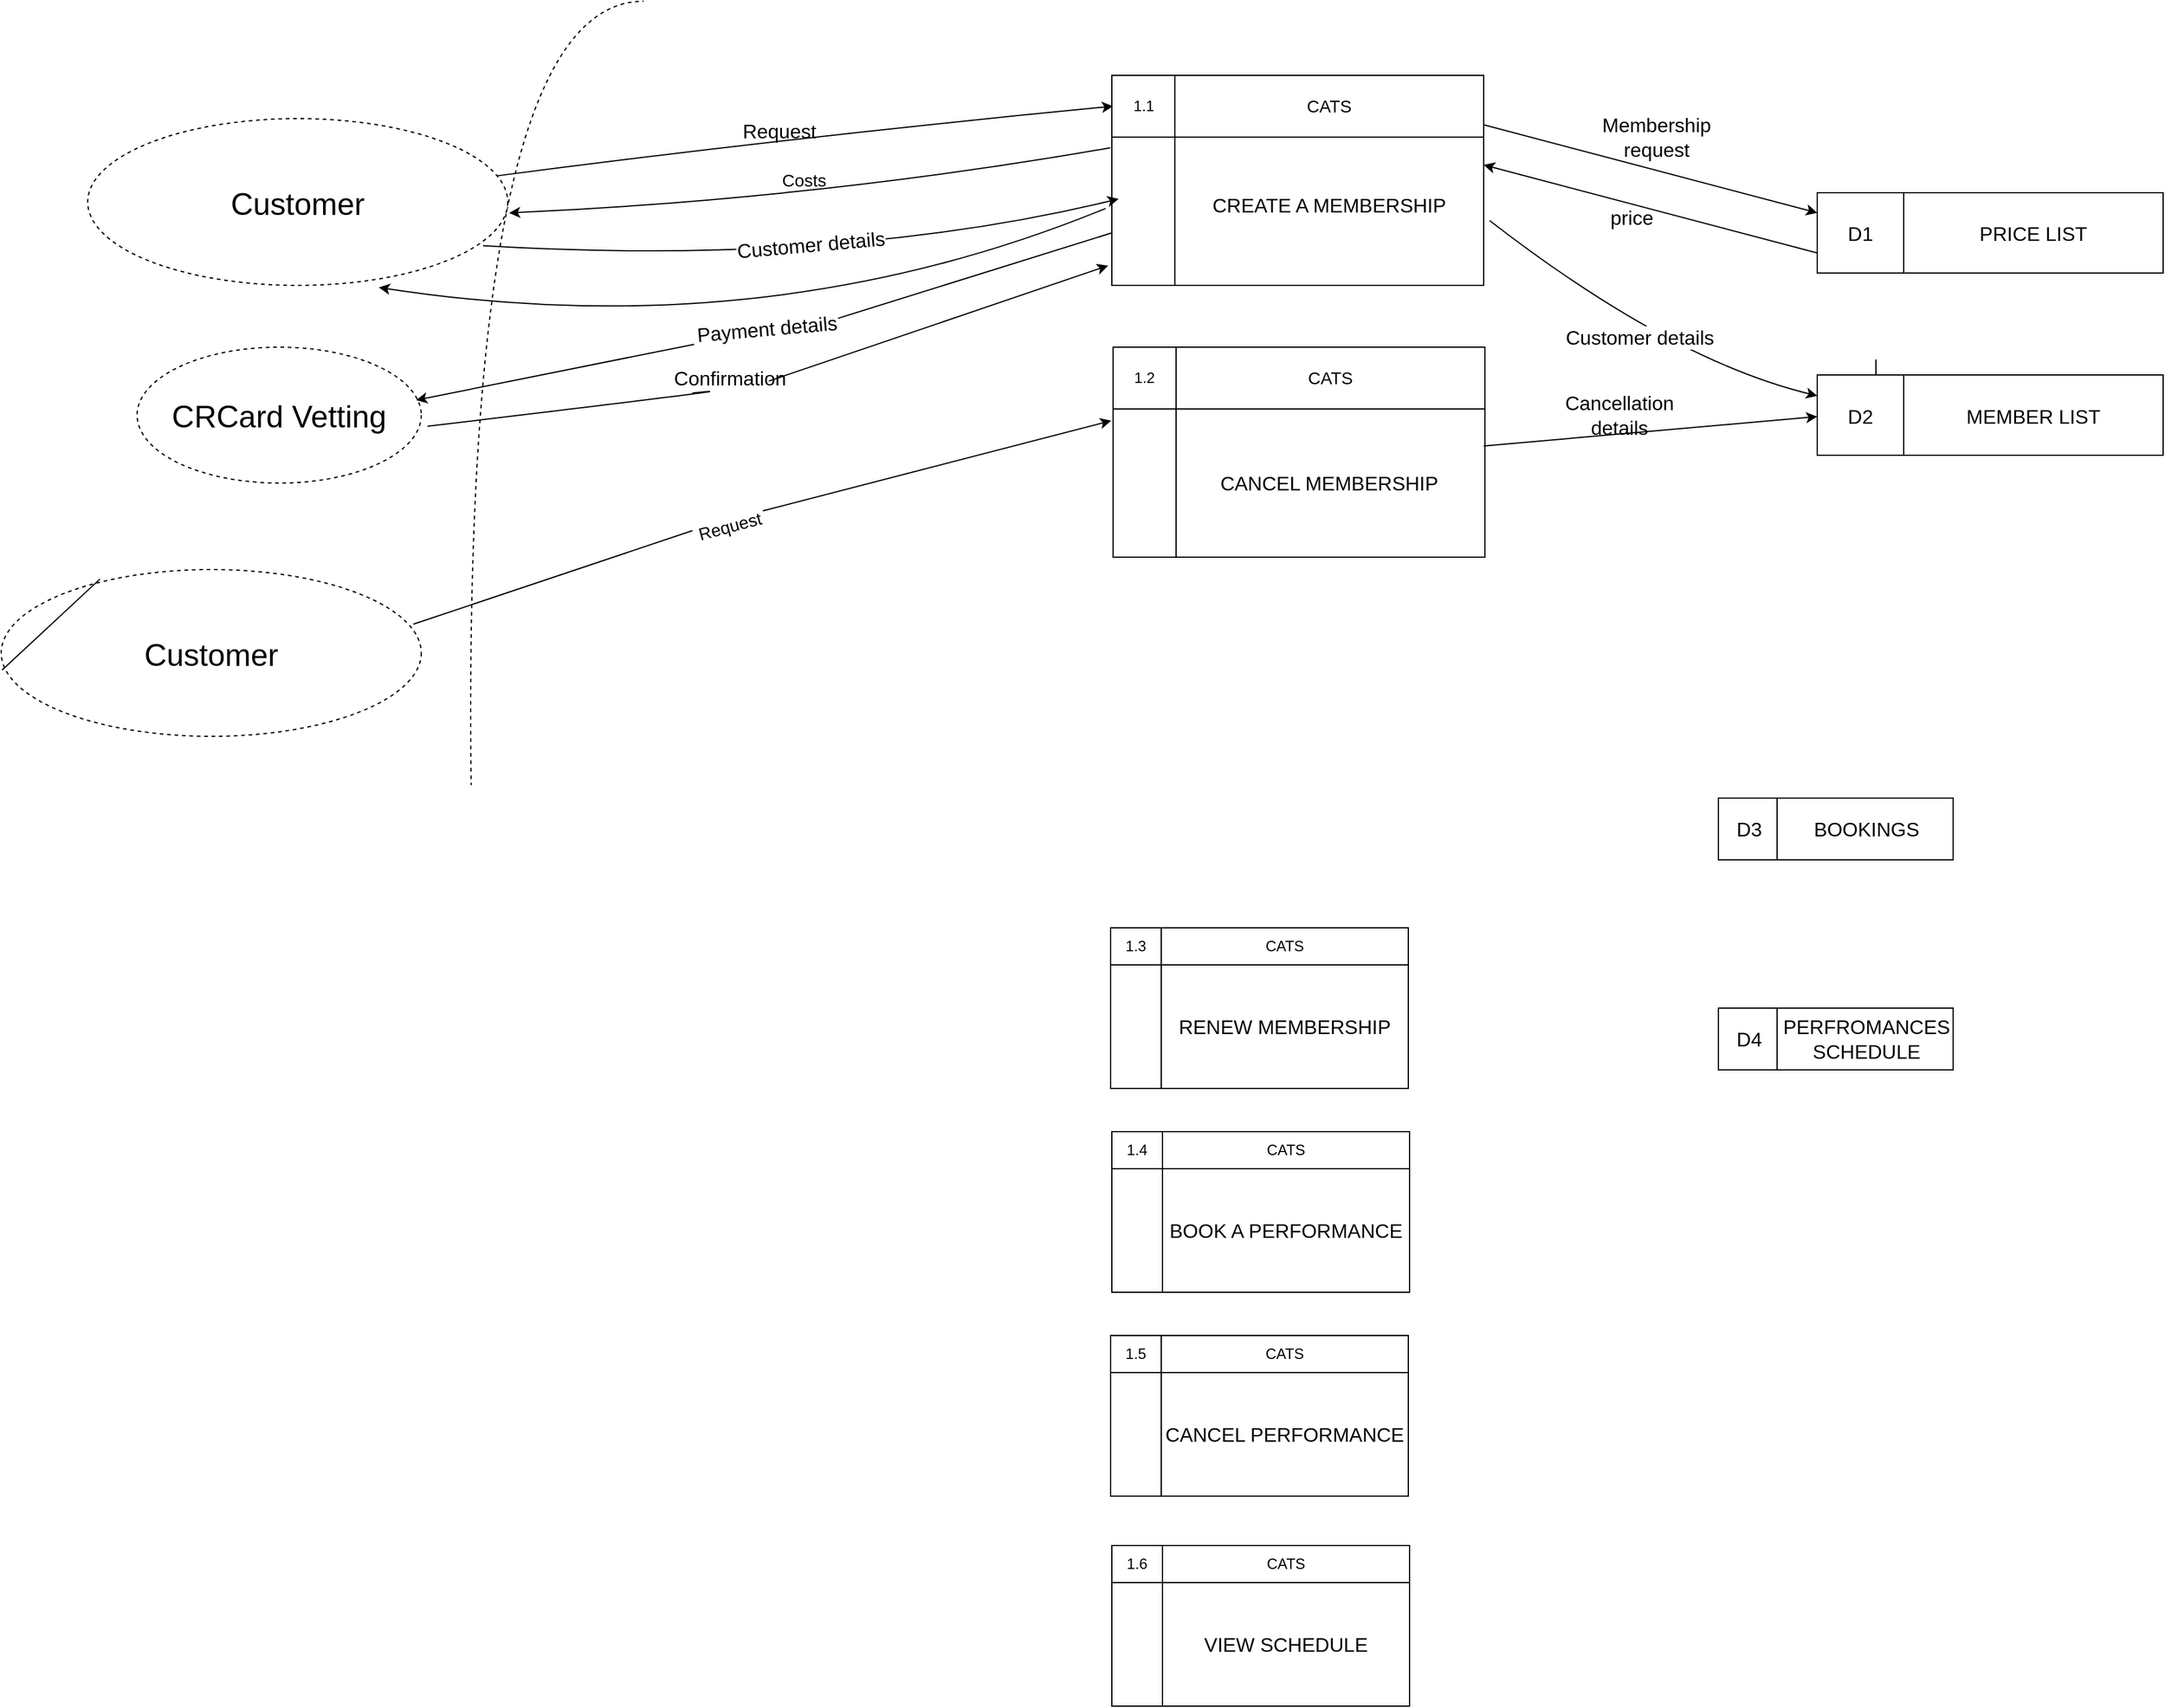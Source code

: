 <mxfile version="16.0.0" type="device"><diagram id="C5RBs43oDa-KdzZeNtuy" name="Page-1"><mxGraphModel dx="2385" dy="2239" grid="1" gridSize="10" guides="1" tooltips="1" connect="1" arrows="1" fold="1" page="1" pageScale="1" pageWidth="827" pageHeight="1169" math="0" shadow="0"><root><mxCell id="WIyWlLk6GJQsqaUBKTNV-0"/><mxCell id="WIyWlLk6GJQsqaUBKTNV-1" parent="WIyWlLk6GJQsqaUBKTNV-0"/><mxCell id="psqjBR8Vvhe6dc6RGKZn-111" value="" style="shape=internalStorage;whiteSpace=wrap;html=1;backgroundOutline=1;dx=51;dy=50;" vertex="1" parent="WIyWlLk6GJQsqaUBKTNV-1"><mxGeometry x="300" y="270" width="301" height="170" as="geometry"/></mxCell><mxCell id="psqjBR8Vvhe6dc6RGKZn-0" value="" style="shape=internalStorage;whiteSpace=wrap;html=1;backgroundOutline=1;dx=41;dy=30;" vertex="1" parent="WIyWlLk6GJQsqaUBKTNV-1"><mxGeometry x="299" y="905" width="241" height="130" as="geometry"/></mxCell><mxCell id="psqjBR8Vvhe6dc6RGKZn-2" value="1.4" style="text;html=1;strokeColor=none;fillColor=none;align=center;verticalAlign=middle;whiteSpace=wrap;rounded=0;" vertex="1" parent="WIyWlLk6GJQsqaUBKTNV-1"><mxGeometry x="299" y="905" width="41" height="30" as="geometry"/></mxCell><mxCell id="psqjBR8Vvhe6dc6RGKZn-3" value="CATS" style="text;html=1;strokeColor=none;fillColor=none;align=center;verticalAlign=middle;whiteSpace=wrap;rounded=0;" vertex="1" parent="WIyWlLk6GJQsqaUBKTNV-1"><mxGeometry x="340" y="905" width="200" height="30" as="geometry"/></mxCell><mxCell id="psqjBR8Vvhe6dc6RGKZn-4" value="&lt;font style=&quot;font-size: 16px&quot;&gt;BOOK A PERFORMANCE&lt;/font&gt;" style="text;html=1;strokeColor=none;fillColor=none;align=center;verticalAlign=middle;whiteSpace=wrap;rounded=0;" vertex="1" parent="WIyWlLk6GJQsqaUBKTNV-1"><mxGeometry x="340" y="935" width="200" height="100" as="geometry"/></mxCell><mxCell id="psqjBR8Vvhe6dc6RGKZn-22" value="" style="shape=internalStorage;whiteSpace=wrap;html=1;backgroundOutline=1;dx=51;dy=50;" vertex="1" parent="WIyWlLk6GJQsqaUBKTNV-1"><mxGeometry x="299" y="50" width="301" height="170" as="geometry"/></mxCell><mxCell id="psqjBR8Vvhe6dc6RGKZn-23" value="1.1" style="text;html=1;strokeColor=none;fillColor=none;align=center;verticalAlign=middle;whiteSpace=wrap;rounded=0;" vertex="1" parent="WIyWlLk6GJQsqaUBKTNV-1"><mxGeometry x="300" y="50" width="50" height="50" as="geometry"/></mxCell><mxCell id="psqjBR8Vvhe6dc6RGKZn-24" value="&lt;font style=&quot;font-size: 14px&quot;&gt;CATS&lt;/font&gt;" style="text;html=1;strokeColor=none;fillColor=none;align=center;verticalAlign=middle;whiteSpace=wrap;rounded=0;" vertex="1" parent="WIyWlLk6GJQsqaUBKTNV-1"><mxGeometry x="350" y="50" width="250" height="50" as="geometry"/></mxCell><mxCell id="psqjBR8Vvhe6dc6RGKZn-25" value="&lt;font style=&quot;font-size: 16px&quot;&gt;CREATE A MEMBERSHIP&lt;/font&gt;" style="text;html=1;strokeColor=none;fillColor=none;align=center;verticalAlign=middle;whiteSpace=wrap;rounded=0;" vertex="1" parent="WIyWlLk6GJQsqaUBKTNV-1"><mxGeometry x="350" y="90" width="250" height="130" as="geometry"/></mxCell><mxCell id="psqjBR8Vvhe6dc6RGKZn-27" value="1.2" style="text;html=1;strokeColor=none;fillColor=none;align=center;verticalAlign=middle;whiteSpace=wrap;rounded=0;" vertex="1" parent="WIyWlLk6GJQsqaUBKTNV-1"><mxGeometry x="300" y="270" width="51" height="50" as="geometry"/></mxCell><mxCell id="psqjBR8Vvhe6dc6RGKZn-29" value="&lt;span style=&quot;font-size: 16px&quot;&gt;CANCEL MEMBERSHIP&lt;/span&gt;" style="text;html=1;strokeColor=none;fillColor=none;align=center;verticalAlign=middle;whiteSpace=wrap;rounded=0;" vertex="1" parent="WIyWlLk6GJQsqaUBKTNV-1"><mxGeometry x="350" y="320" width="250" height="120" as="geometry"/></mxCell><mxCell id="psqjBR8Vvhe6dc6RGKZn-30" value="" style="shape=internalStorage;whiteSpace=wrap;html=1;backgroundOutline=1;dx=41;dy=30;" vertex="1" parent="WIyWlLk6GJQsqaUBKTNV-1"><mxGeometry x="298" y="740" width="241" height="130" as="geometry"/></mxCell><mxCell id="psqjBR8Vvhe6dc6RGKZn-31" value="1.3" style="text;html=1;strokeColor=none;fillColor=none;align=center;verticalAlign=middle;whiteSpace=wrap;rounded=0;" vertex="1" parent="WIyWlLk6GJQsqaUBKTNV-1"><mxGeometry x="298" y="740" width="41" height="30" as="geometry"/></mxCell><mxCell id="psqjBR8Vvhe6dc6RGKZn-32" value="CATS" style="text;html=1;strokeColor=none;fillColor=none;align=center;verticalAlign=middle;whiteSpace=wrap;rounded=0;" vertex="1" parent="WIyWlLk6GJQsqaUBKTNV-1"><mxGeometry x="339" y="740" width="200" height="30" as="geometry"/></mxCell><mxCell id="psqjBR8Vvhe6dc6RGKZn-33" value="&lt;span style=&quot;font-size: 16px&quot;&gt;RENEW MEMBERSHIP&lt;/span&gt;" style="text;html=1;strokeColor=none;fillColor=none;align=center;verticalAlign=middle;whiteSpace=wrap;rounded=0;" vertex="1" parent="WIyWlLk6GJQsqaUBKTNV-1"><mxGeometry x="339" y="770" width="200" height="100" as="geometry"/></mxCell><mxCell id="psqjBR8Vvhe6dc6RGKZn-34" value="" style="shape=internalStorage;whiteSpace=wrap;html=1;backgroundOutline=1;dx=41;dy=30;" vertex="1" parent="WIyWlLk6GJQsqaUBKTNV-1"><mxGeometry x="298" y="1070" width="241" height="130" as="geometry"/></mxCell><mxCell id="psqjBR8Vvhe6dc6RGKZn-35" value="1.5" style="text;html=1;strokeColor=none;fillColor=none;align=center;verticalAlign=middle;whiteSpace=wrap;rounded=0;" vertex="1" parent="WIyWlLk6GJQsqaUBKTNV-1"><mxGeometry x="298" y="1070" width="41" height="30" as="geometry"/></mxCell><mxCell id="psqjBR8Vvhe6dc6RGKZn-36" value="CATS" style="text;html=1;strokeColor=none;fillColor=none;align=center;verticalAlign=middle;whiteSpace=wrap;rounded=0;" vertex="1" parent="WIyWlLk6GJQsqaUBKTNV-1"><mxGeometry x="339" y="1070" width="200" height="30" as="geometry"/></mxCell><mxCell id="psqjBR8Vvhe6dc6RGKZn-37" value="&lt;span style=&quot;font-size: 16px&quot;&gt;CANCEL PERFORMANCE&lt;/span&gt;" style="text;html=1;strokeColor=none;fillColor=none;align=center;verticalAlign=middle;whiteSpace=wrap;rounded=0;" vertex="1" parent="WIyWlLk6GJQsqaUBKTNV-1"><mxGeometry x="339" y="1100" width="200" height="100" as="geometry"/></mxCell><mxCell id="psqjBR8Vvhe6dc6RGKZn-38" value="" style="shape=internalStorage;whiteSpace=wrap;html=1;backgroundOutline=1;dx=41;dy=30;" vertex="1" parent="WIyWlLk6GJQsqaUBKTNV-1"><mxGeometry x="299" y="1240" width="241" height="130" as="geometry"/></mxCell><mxCell id="psqjBR8Vvhe6dc6RGKZn-39" value="1.6" style="text;html=1;strokeColor=none;fillColor=none;align=center;verticalAlign=middle;whiteSpace=wrap;rounded=0;" vertex="1" parent="WIyWlLk6GJQsqaUBKTNV-1"><mxGeometry x="299" y="1240" width="41" height="30" as="geometry"/></mxCell><mxCell id="psqjBR8Vvhe6dc6RGKZn-40" value="CATS" style="text;html=1;strokeColor=none;fillColor=none;align=center;verticalAlign=middle;whiteSpace=wrap;rounded=0;" vertex="1" parent="WIyWlLk6GJQsqaUBKTNV-1"><mxGeometry x="340" y="1240" width="200" height="30" as="geometry"/></mxCell><mxCell id="psqjBR8Vvhe6dc6RGKZn-41" value="&lt;span style=&quot;font-size: 16px&quot;&gt;VIEW SCHEDULE&lt;/span&gt;" style="text;html=1;strokeColor=none;fillColor=none;align=center;verticalAlign=middle;whiteSpace=wrap;rounded=0;" vertex="1" parent="WIyWlLk6GJQsqaUBKTNV-1"><mxGeometry x="340" y="1270" width="200" height="100" as="geometry"/></mxCell><mxCell id="psqjBR8Vvhe6dc6RGKZn-47" value="" style="endArrow=none;html=1;rounded=0;fontSize=16;exitX=0.25;exitY=0;exitDx=0;exitDy=0;entryX=0.25;entryY=1;entryDx=0;entryDy=0;" edge="1" parent="WIyWlLk6GJQsqaUBKTNV-1"><mxGeometry width="50" height="50" relative="1" as="geometry"><mxPoint x="917.5" y="280" as="sourcePoint"/><mxPoint x="917.5" y="330" as="targetPoint"/></mxGeometry></mxCell><mxCell id="psqjBR8Vvhe6dc6RGKZn-54" value="" style="rounded=0;whiteSpace=wrap;html=1;fontSize=16;" vertex="1" parent="WIyWlLk6GJQsqaUBKTNV-1"><mxGeometry x="790" y="635" width="190" height="50" as="geometry"/></mxCell><mxCell id="psqjBR8Vvhe6dc6RGKZn-55" value="" style="endArrow=none;html=1;rounded=0;fontSize=16;exitX=0.25;exitY=0;exitDx=0;exitDy=0;entryX=0.25;entryY=1;entryDx=0;entryDy=0;" edge="1" source="psqjBR8Vvhe6dc6RGKZn-54" target="psqjBR8Vvhe6dc6RGKZn-54" parent="WIyWlLk6GJQsqaUBKTNV-1"><mxGeometry width="50" height="50" relative="1" as="geometry"><mxPoint x="580" y="875" as="sourcePoint"/><mxPoint x="824" y="685" as="targetPoint"/></mxGeometry></mxCell><mxCell id="psqjBR8Vvhe6dc6RGKZn-56" value="D3" style="text;html=1;strokeColor=none;fillColor=none;align=center;verticalAlign=middle;whiteSpace=wrap;rounded=0;fontSize=16;" vertex="1" parent="WIyWlLk6GJQsqaUBKTNV-1"><mxGeometry x="790" y="635" width="50" height="50" as="geometry"/></mxCell><mxCell id="psqjBR8Vvhe6dc6RGKZn-57" value="BOOKINGS" style="text;html=1;strokeColor=none;fillColor=none;align=center;verticalAlign=middle;whiteSpace=wrap;rounded=0;fontSize=16;" vertex="1" parent="WIyWlLk6GJQsqaUBKTNV-1"><mxGeometry x="840" y="635" width="140" height="50" as="geometry"/></mxCell><mxCell id="psqjBR8Vvhe6dc6RGKZn-58" value="" style="rounded=0;whiteSpace=wrap;html=1;fontSize=16;" vertex="1" parent="WIyWlLk6GJQsqaUBKTNV-1"><mxGeometry x="790" y="805" width="190" height="50" as="geometry"/></mxCell><mxCell id="psqjBR8Vvhe6dc6RGKZn-59" value="" style="endArrow=none;html=1;rounded=0;fontSize=16;exitX=0.25;exitY=0;exitDx=0;exitDy=0;entryX=0.25;entryY=1;entryDx=0;entryDy=0;" edge="1" source="psqjBR8Vvhe6dc6RGKZn-58" target="psqjBR8Vvhe6dc6RGKZn-58" parent="WIyWlLk6GJQsqaUBKTNV-1"><mxGeometry width="50" height="50" relative="1" as="geometry"><mxPoint x="580" y="1045" as="sourcePoint"/><mxPoint x="824" y="855" as="targetPoint"/></mxGeometry></mxCell><mxCell id="psqjBR8Vvhe6dc6RGKZn-60" value="D4" style="text;html=1;strokeColor=none;fillColor=none;align=center;verticalAlign=middle;whiteSpace=wrap;rounded=0;fontSize=16;" vertex="1" parent="WIyWlLk6GJQsqaUBKTNV-1"><mxGeometry x="790" y="805" width="50" height="50" as="geometry"/></mxCell><mxCell id="psqjBR8Vvhe6dc6RGKZn-61" value="PERFROMANCES SCHEDULE" style="text;html=1;strokeColor=none;fillColor=none;align=center;verticalAlign=middle;whiteSpace=wrap;rounded=0;fontSize=16;" vertex="1" parent="WIyWlLk6GJQsqaUBKTNV-1"><mxGeometry x="840" y="805" width="140" height="50" as="geometry"/></mxCell><mxCell id="psqjBR8Vvhe6dc6RGKZn-67" value="" style="shape=requiredInterface;html=1;verticalLabelPosition=bottom;sketch=0;fontSize=16;rotation=90;dashed=1;direction=south;" vertex="1" parent="WIyWlLk6GJQsqaUBKTNV-1"><mxGeometry x="-725" y="495" width="1150" height="140" as="geometry"/></mxCell><mxCell id="psqjBR8Vvhe6dc6RGKZn-68" value="" style="endArrow=classic;html=1;fontSize=16;strokeColor=default;curved=1;exitX=1;exitY=0;exitDx=0;exitDy=0;entryX=0;entryY=0.25;entryDx=0;entryDy=0;" edge="1" parent="WIyWlLk6GJQsqaUBKTNV-1" source="psqjBR8Vvhe6dc6RGKZn-25" target="psqjBR8Vvhe6dc6RGKZn-87"><mxGeometry width="50" height="50" relative="1" as="geometry"><mxPoint x="650" y="365" as="sourcePoint"/><mxPoint x="790" y="280" as="targetPoint"/></mxGeometry></mxCell><mxCell id="psqjBR8Vvhe6dc6RGKZn-70" value="Membership request" style="text;html=1;strokeColor=none;fillColor=none;align=center;verticalAlign=middle;whiteSpace=wrap;rounded=0;dashed=1;fontSize=16;" vertex="1" parent="WIyWlLk6GJQsqaUBKTNV-1"><mxGeometry x="710" y="85" width="60" height="30" as="geometry"/></mxCell><mxCell id="psqjBR8Vvhe6dc6RGKZn-71" value="&lt;font style=&quot;font-size: 25px&quot;&gt;Customer&lt;/font&gt;" style="ellipse;whiteSpace=wrap;html=1;dashed=1;fontSize=16;" vertex="1" parent="WIyWlLk6GJQsqaUBKTNV-1"><mxGeometry x="-530" y="85" width="340" height="135" as="geometry"/></mxCell><mxCell id="psqjBR8Vvhe6dc6RGKZn-75" value="" style="endArrow=classic;html=1;fontSize=25;strokeColor=default;curved=1;entryX=0;entryY=0.5;entryDx=0;entryDy=0;" edge="1" parent="WIyWlLk6GJQsqaUBKTNV-1" source="psqjBR8Vvhe6dc6RGKZn-71" target="psqjBR8Vvhe6dc6RGKZn-23"><mxGeometry relative="1" as="geometry"><mxPoint x="-207.05" y="135.88" as="sourcePoint"/><mxPoint x="300" y="110" as="targetPoint"/><Array as="points"><mxPoint x="40" y="100"/></Array></mxGeometry></mxCell><mxCell id="psqjBR8Vvhe6dc6RGKZn-79" value="" style="endArrow=classic;html=1;fontSize=25;strokeColor=default;curved=1;exitX=-0.004;exitY=0.345;exitDx=0;exitDy=0;entryX=0.778;entryY=0.851;entryDx=0;entryDy=0;entryPerimeter=0;exitPerimeter=0;" edge="1" parent="WIyWlLk6GJQsqaUBKTNV-1" source="psqjBR8Vvhe6dc6RGKZn-22" target="psqjBR8Vvhe6dc6RGKZn-67"><mxGeometry relative="1" as="geometry"><mxPoint x="-40" y="180" as="sourcePoint"/><mxPoint x="60" y="180" as="targetPoint"/><Array as="points"><mxPoint x="60" y="150"/></Array></mxGeometry></mxCell><mxCell id="psqjBR8Vvhe6dc6RGKZn-82" value="" style="endArrow=classic;html=1;fontSize=25;strokeColor=default;curved=1;entryX=0;entryY=0.5;entryDx=0;entryDy=0;exitX=0.925;exitY=0.799;exitDx=0;exitDy=0;exitPerimeter=0;" edge="1" parent="WIyWlLk6GJQsqaUBKTNV-1"><mxGeometry relative="1" as="geometry"><mxPoint x="-210.0" y="187.865" as="sourcePoint"/><mxPoint x="304.5" y="150" as="targetPoint"/><Array as="points"><mxPoint x="76.5" y="205"/></Array></mxGeometry></mxCell><mxCell id="psqjBR8Vvhe6dc6RGKZn-83" value="Customer details" style="edgeLabel;resizable=0;html=1;align=center;verticalAlign=middle;dashed=1;fontSize=16;rotation=-5;" connectable="0" vertex="1" parent="psqjBR8Vvhe6dc6RGKZn-82"><mxGeometry relative="1" as="geometry"><mxPoint x="4" y="-17" as="offset"/></mxGeometry></mxCell><mxCell id="psqjBR8Vvhe6dc6RGKZn-85" value="" style="rounded=0;whiteSpace=wrap;html=1;fontSize=16;" vertex="1" parent="WIyWlLk6GJQsqaUBKTNV-1"><mxGeometry x="870" y="145" width="280" height="65" as="geometry"/></mxCell><mxCell id="psqjBR8Vvhe6dc6RGKZn-86" value="" style="endArrow=none;html=1;rounded=0;fontSize=16;exitX=0.25;exitY=0;exitDx=0;exitDy=0;entryX=0.25;entryY=1;entryDx=0;entryDy=0;" edge="1" source="psqjBR8Vvhe6dc6RGKZn-85" target="psqjBR8Vvhe6dc6RGKZn-85" parent="WIyWlLk6GJQsqaUBKTNV-1"><mxGeometry width="50" height="50" relative="1" as="geometry"><mxPoint x="660" y="385" as="sourcePoint"/><mxPoint x="904" y="195" as="targetPoint"/></mxGeometry></mxCell><mxCell id="psqjBR8Vvhe6dc6RGKZn-87" value="D1" style="text;html=1;strokeColor=none;fillColor=none;align=center;verticalAlign=middle;whiteSpace=wrap;rounded=0;fontSize=16;" vertex="1" parent="WIyWlLk6GJQsqaUBKTNV-1"><mxGeometry x="870" y="145" width="70" height="65" as="geometry"/></mxCell><mxCell id="psqjBR8Vvhe6dc6RGKZn-88" value="PRICE LIST" style="text;html=1;strokeColor=none;fillColor=none;align=center;verticalAlign=middle;whiteSpace=wrap;rounded=0;fontSize=16;" vertex="1" parent="WIyWlLk6GJQsqaUBKTNV-1"><mxGeometry x="940" y="147.5" width="210" height="60" as="geometry"/></mxCell><mxCell id="psqjBR8Vvhe6dc6RGKZn-90" value="" style="endArrow=classic;html=1;fontSize=25;strokeColor=default;curved=1;entryX=1;entryY=0.25;entryDx=0;entryDy=0;exitX=0;exitY=0.75;exitDx=0;exitDy=0;" edge="1" parent="WIyWlLk6GJQsqaUBKTNV-1" source="psqjBR8Vvhe6dc6RGKZn-87" target="psqjBR8Vvhe6dc6RGKZn-25"><mxGeometry width="50" height="50" relative="1" as="geometry"><mxPoint x="630" y="240" as="sourcePoint"/><mxPoint x="680" y="190" as="targetPoint"/></mxGeometry></mxCell><mxCell id="psqjBR8Vvhe6dc6RGKZn-91" value="price" style="text;html=1;strokeColor=none;fillColor=none;align=center;verticalAlign=middle;whiteSpace=wrap;rounded=0;dashed=1;fontSize=16;" vertex="1" parent="WIyWlLk6GJQsqaUBKTNV-1"><mxGeometry x="690" y="150" width="60" height="30" as="geometry"/></mxCell><mxCell id="psqjBR8Vvhe6dc6RGKZn-93" value="" style="endArrow=classic;html=1;fontSize=25;strokeColor=default;curved=1;entryX=0;entryY=0.25;entryDx=0;entryDy=0;exitX=1.019;exitY=0.596;exitDx=0;exitDy=0;exitPerimeter=0;" edge="1" parent="WIyWlLk6GJQsqaUBKTNV-1" source="psqjBR8Vvhe6dc6RGKZn-25" target="psqjBR8Vvhe6dc6RGKZn-52"><mxGeometry relative="1" as="geometry"><mxPoint x="490" y="269.41" as="sourcePoint"/><mxPoint x="1046.96" y="231.86" as="targetPoint"/><Array as="points"><mxPoint x="750" y="280"/></Array></mxGeometry></mxCell><mxCell id="psqjBR8Vvhe6dc6RGKZn-94" value="Customer details" style="edgeLabel;resizable=0;html=1;align=center;verticalAlign=middle;dashed=1;fontSize=16;" connectable="0" vertex="1" parent="psqjBR8Vvhe6dc6RGKZn-93"><mxGeometry relative="1" as="geometry"/></mxCell><mxCell id="psqjBR8Vvhe6dc6RGKZn-95" value="&lt;font style=&quot;font-size: 25px&quot;&gt;CRCard Vetting&lt;/font&gt;" style="ellipse;whiteSpace=wrap;html=1;dashed=1;fontSize=16;" vertex="1" parent="WIyWlLk6GJQsqaUBKTNV-1"><mxGeometry x="-490" y="270" width="230" height="110" as="geometry"/></mxCell><mxCell id="psqjBR8Vvhe6dc6RGKZn-98" value="" style="endArrow=classic;html=1;fontSize=16;strokeColor=default;curved=1;exitX=0;exitY=0.75;exitDx=0;exitDy=0;entryX=0.982;entryY=0.39;entryDx=0;entryDy=0;entryPerimeter=0;startArrow=none;" edge="1" parent="WIyWlLk6GJQsqaUBKTNV-1" source="psqjBR8Vvhe6dc6RGKZn-101" target="psqjBR8Vvhe6dc6RGKZn-95"><mxGeometry width="50" height="50" relative="1" as="geometry"><mxPoint x="290" y="190" as="sourcePoint"/><mxPoint x="30" y="290" as="targetPoint"/></mxGeometry></mxCell><mxCell id="psqjBR8Vvhe6dc6RGKZn-99" value="Request" style="text;html=1;strokeColor=none;fillColor=none;align=center;verticalAlign=middle;whiteSpace=wrap;rounded=0;dashed=1;fontSize=16;" vertex="1" parent="WIyWlLk6GJQsqaUBKTNV-1"><mxGeometry y="80" width="60" height="30" as="geometry"/></mxCell><mxCell id="psqjBR8Vvhe6dc6RGKZn-101" value="Payment details" style="text;html=1;strokeColor=none;fillColor=none;align=center;verticalAlign=middle;whiteSpace=wrap;rounded=0;dashed=1;fontSize=16;rotation=-5;" vertex="1" parent="WIyWlLk6GJQsqaUBKTNV-1"><mxGeometry x="-40" y="240" width="120" height="30" as="geometry"/></mxCell><mxCell id="psqjBR8Vvhe6dc6RGKZn-103" value="" style="endArrow=none;html=1;fontSize=16;strokeColor=default;curved=1;exitX=0;exitY=0.75;exitDx=0;exitDy=0;entryX=0.982;entryY=0.39;entryDx=0;entryDy=0;entryPerimeter=0;" edge="1" parent="WIyWlLk6GJQsqaUBKTNV-1" source="psqjBR8Vvhe6dc6RGKZn-22" target="psqjBR8Vvhe6dc6RGKZn-101"><mxGeometry width="50" height="50" relative="1" as="geometry"><mxPoint x="299" y="187.5" as="sourcePoint"/><mxPoint x="-264.14" y="312.9" as="targetPoint"/></mxGeometry></mxCell><mxCell id="psqjBR8Vvhe6dc6RGKZn-104" value="" style="endArrow=classic;html=1;fontSize=16;strokeColor=default;curved=1;exitX=1.022;exitY=0.582;exitDx=0;exitDy=0;exitPerimeter=0;entryX=-0.01;entryY=0.906;entryDx=0;entryDy=0;entryPerimeter=0;startArrow=none;" edge="1" parent="WIyWlLk6GJQsqaUBKTNV-1" source="psqjBR8Vvhe6dc6RGKZn-105" target="psqjBR8Vvhe6dc6RGKZn-22"><mxGeometry width="50" height="50" relative="1" as="geometry"><mxPoint x="10" y="340" as="sourcePoint"/><mxPoint x="60" y="290" as="targetPoint"/><Array as="points"/></mxGeometry></mxCell><mxCell id="psqjBR8Vvhe6dc6RGKZn-105" value="Confirmation" style="text;html=1;strokeColor=none;fillColor=none;align=center;verticalAlign=middle;whiteSpace=wrap;rounded=0;dashed=1;fontSize=16;" vertex="1" parent="WIyWlLk6GJQsqaUBKTNV-1"><mxGeometry x="-40" y="280" width="60" height="30" as="geometry"/></mxCell><mxCell id="psqjBR8Vvhe6dc6RGKZn-107" value="" style="endArrow=none;html=1;fontSize=16;strokeColor=default;curved=1;exitX=1.022;exitY=0.582;exitDx=0;exitDy=0;exitPerimeter=0;entryX=-0.01;entryY=0.906;entryDx=0;entryDy=0;entryPerimeter=0;" edge="1" parent="WIyWlLk6GJQsqaUBKTNV-1" source="psqjBR8Vvhe6dc6RGKZn-95" target="psqjBR8Vvhe6dc6RGKZn-105"><mxGeometry width="50" height="50" relative="1" as="geometry"><mxPoint x="-254.94" y="334.02" as="sourcePoint"/><mxPoint x="296.59" y="207.78" as="targetPoint"/><Array as="points"><mxPoint x="30" y="300"/></Array></mxGeometry></mxCell><mxCell id="psqjBR8Vvhe6dc6RGKZn-108" value="" style="endArrow=classic;html=1;fontSize=16;strokeColor=default;curved=1;exitX=-0.017;exitY=0.634;exitDx=0;exitDy=0;exitPerimeter=0;entryX=0.693;entryY=1.012;entryDx=0;entryDy=0;entryPerimeter=0;" edge="1" parent="WIyWlLk6GJQsqaUBKTNV-1" source="psqjBR8Vvhe6dc6RGKZn-22" target="psqjBR8Vvhe6dc6RGKZn-71"><mxGeometry width="50" height="50" relative="1" as="geometry"><mxPoint x="280" y="190" as="sourcePoint"/><mxPoint x="60" y="290" as="targetPoint"/><Array as="points"><mxPoint x="20" y="270"/></Array></mxGeometry></mxCell><mxCell id="psqjBR8Vvhe6dc6RGKZn-113" value="&lt;font style=&quot;font-size: 14px&quot;&gt;CATS&lt;/font&gt;" style="text;html=1;strokeColor=none;fillColor=none;align=center;verticalAlign=middle;whiteSpace=wrap;rounded=0;" vertex="1" parent="WIyWlLk6GJQsqaUBKTNV-1"><mxGeometry x="351" y="270" width="250" height="50" as="geometry"/></mxCell><mxCell id="psqjBR8Vvhe6dc6RGKZn-117" value="Costs" style="text;html=1;strokeColor=none;fillColor=none;align=center;verticalAlign=middle;whiteSpace=wrap;rounded=0;dashed=1;fontSize=14;" vertex="1" parent="WIyWlLk6GJQsqaUBKTNV-1"><mxGeometry x="20" y="120" width="60" height="30" as="geometry"/></mxCell><mxCell id="psqjBR8Vvhe6dc6RGKZn-119" value="&lt;font style=&quot;font-size: 25px&quot;&gt;Customer&lt;/font&gt;" style="ellipse;whiteSpace=wrap;html=1;dashed=1;fontSize=16;" vertex="1" parent="WIyWlLk6GJQsqaUBKTNV-1"><mxGeometry x="-600" y="450" width="340" height="135" as="geometry"/></mxCell><mxCell id="psqjBR8Vvhe6dc6RGKZn-121" value="" style="endArrow=none;html=1;fontSize=14;strokeColor=default;curved=1;exitX=0.002;exitY=0.603;exitDx=0;exitDy=0;exitPerimeter=0;entryX=0.235;entryY=0.057;entryDx=0;entryDy=0;entryPerimeter=0;" edge="1" parent="WIyWlLk6GJQsqaUBKTNV-1" source="psqjBR8Vvhe6dc6RGKZn-119" target="psqjBR8Vvhe6dc6RGKZn-119"><mxGeometry width="50" height="50" relative="1" as="geometry"><mxPoint x="-590" y="530" as="sourcePoint"/><mxPoint x="-540" y="480" as="targetPoint"/></mxGeometry></mxCell><mxCell id="psqjBR8Vvhe6dc6RGKZn-125" value="" style="endArrow=classic;html=1;fontSize=14;strokeColor=default;curved=1;exitX=0.981;exitY=0.328;exitDx=0;exitDy=0;exitPerimeter=0;entryX=-0.005;entryY=0.35;entryDx=0;entryDy=0;entryPerimeter=0;startArrow=none;" edge="1" parent="WIyWlLk6GJQsqaUBKTNV-1" source="psqjBR8Vvhe6dc6RGKZn-126" target="psqjBR8Vvhe6dc6RGKZn-111"><mxGeometry width="50" height="50" relative="1" as="geometry"><mxPoint x="260" y="460" as="sourcePoint"/><mxPoint x="310" y="410" as="targetPoint"/></mxGeometry></mxCell><mxCell id="psqjBR8Vvhe6dc6RGKZn-126" value="Request" style="text;html=1;strokeColor=none;fillColor=none;align=center;verticalAlign=middle;whiteSpace=wrap;rounded=0;dashed=1;fontSize=14;rotation=-15;" vertex="1" parent="WIyWlLk6GJQsqaUBKTNV-1"><mxGeometry x="-40" y="400" width="60" height="30" as="geometry"/></mxCell><mxCell id="psqjBR8Vvhe6dc6RGKZn-129" value="" style="endArrow=none;html=1;fontSize=14;strokeColor=default;curved=1;exitX=0.981;exitY=0.328;exitDx=0;exitDy=0;exitPerimeter=0;entryX=-0.005;entryY=0.35;entryDx=0;entryDy=0;entryPerimeter=0;" edge="1" parent="WIyWlLk6GJQsqaUBKTNV-1" source="psqjBR8Vvhe6dc6RGKZn-119" target="psqjBR8Vvhe6dc6RGKZn-126"><mxGeometry width="50" height="50" relative="1" as="geometry"><mxPoint x="-266.46" y="494.28" as="sourcePoint"/><mxPoint x="298.495" y="329.5" as="targetPoint"/></mxGeometry></mxCell><mxCell id="psqjBR8Vvhe6dc6RGKZn-130" value="" style="rounded=0;whiteSpace=wrap;html=1;fontSize=16;" vertex="1" parent="WIyWlLk6GJQsqaUBKTNV-1"><mxGeometry x="870" y="292.5" width="280" height="65" as="geometry"/></mxCell><mxCell id="psqjBR8Vvhe6dc6RGKZn-131" value="" style="endArrow=none;html=1;rounded=0;fontSize=16;exitX=0.25;exitY=0;exitDx=0;exitDy=0;entryX=0.25;entryY=1;entryDx=0;entryDy=0;" edge="1" source="psqjBR8Vvhe6dc6RGKZn-130" target="psqjBR8Vvhe6dc6RGKZn-130" parent="WIyWlLk6GJQsqaUBKTNV-1"><mxGeometry width="50" height="50" relative="1" as="geometry"><mxPoint x="660" y="532.5" as="sourcePoint"/><mxPoint x="904" y="342.5" as="targetPoint"/></mxGeometry></mxCell><mxCell id="psqjBR8Vvhe6dc6RGKZn-53" value="MEMBER LIST" style="text;html=1;strokeColor=none;fillColor=none;align=center;verticalAlign=middle;whiteSpace=wrap;rounded=0;fontSize=16;" vertex="1" parent="WIyWlLk6GJQsqaUBKTNV-1"><mxGeometry x="940" y="292.5" width="210" height="67.5" as="geometry"/></mxCell><mxCell id="psqjBR8Vvhe6dc6RGKZn-52" value="D2" style="text;html=1;strokeColor=none;fillColor=none;align=center;verticalAlign=middle;whiteSpace=wrap;rounded=0;fontSize=16;" vertex="1" parent="WIyWlLk6GJQsqaUBKTNV-1"><mxGeometry x="870" y="292.5" width="70" height="67.5" as="geometry"/></mxCell><mxCell id="psqjBR8Vvhe6dc6RGKZn-135" value="" style="endArrow=classic;html=1;fontSize=14;strokeColor=default;curved=1;entryX=0;entryY=0.5;entryDx=0;entryDy=0;exitX=1;exitY=0.25;exitDx=0;exitDy=0;" edge="1" parent="WIyWlLk6GJQsqaUBKTNV-1" source="psqjBR8Vvhe6dc6RGKZn-29" target="psqjBR8Vvhe6dc6RGKZn-52"><mxGeometry width="50" height="50" relative="1" as="geometry"><mxPoint x="460" y="610" as="sourcePoint"/><mxPoint x="510" y="560" as="targetPoint"/></mxGeometry></mxCell><mxCell id="psqjBR8Vvhe6dc6RGKZn-136" value="Cancellation details" style="text;html=1;strokeColor=none;fillColor=none;align=center;verticalAlign=middle;whiteSpace=wrap;rounded=0;dashed=1;fontSize=16;" vertex="1" parent="WIyWlLk6GJQsqaUBKTNV-1"><mxGeometry x="680" y="310" width="60" height="30" as="geometry"/></mxCell></root></mxGraphModel></diagram></mxfile>